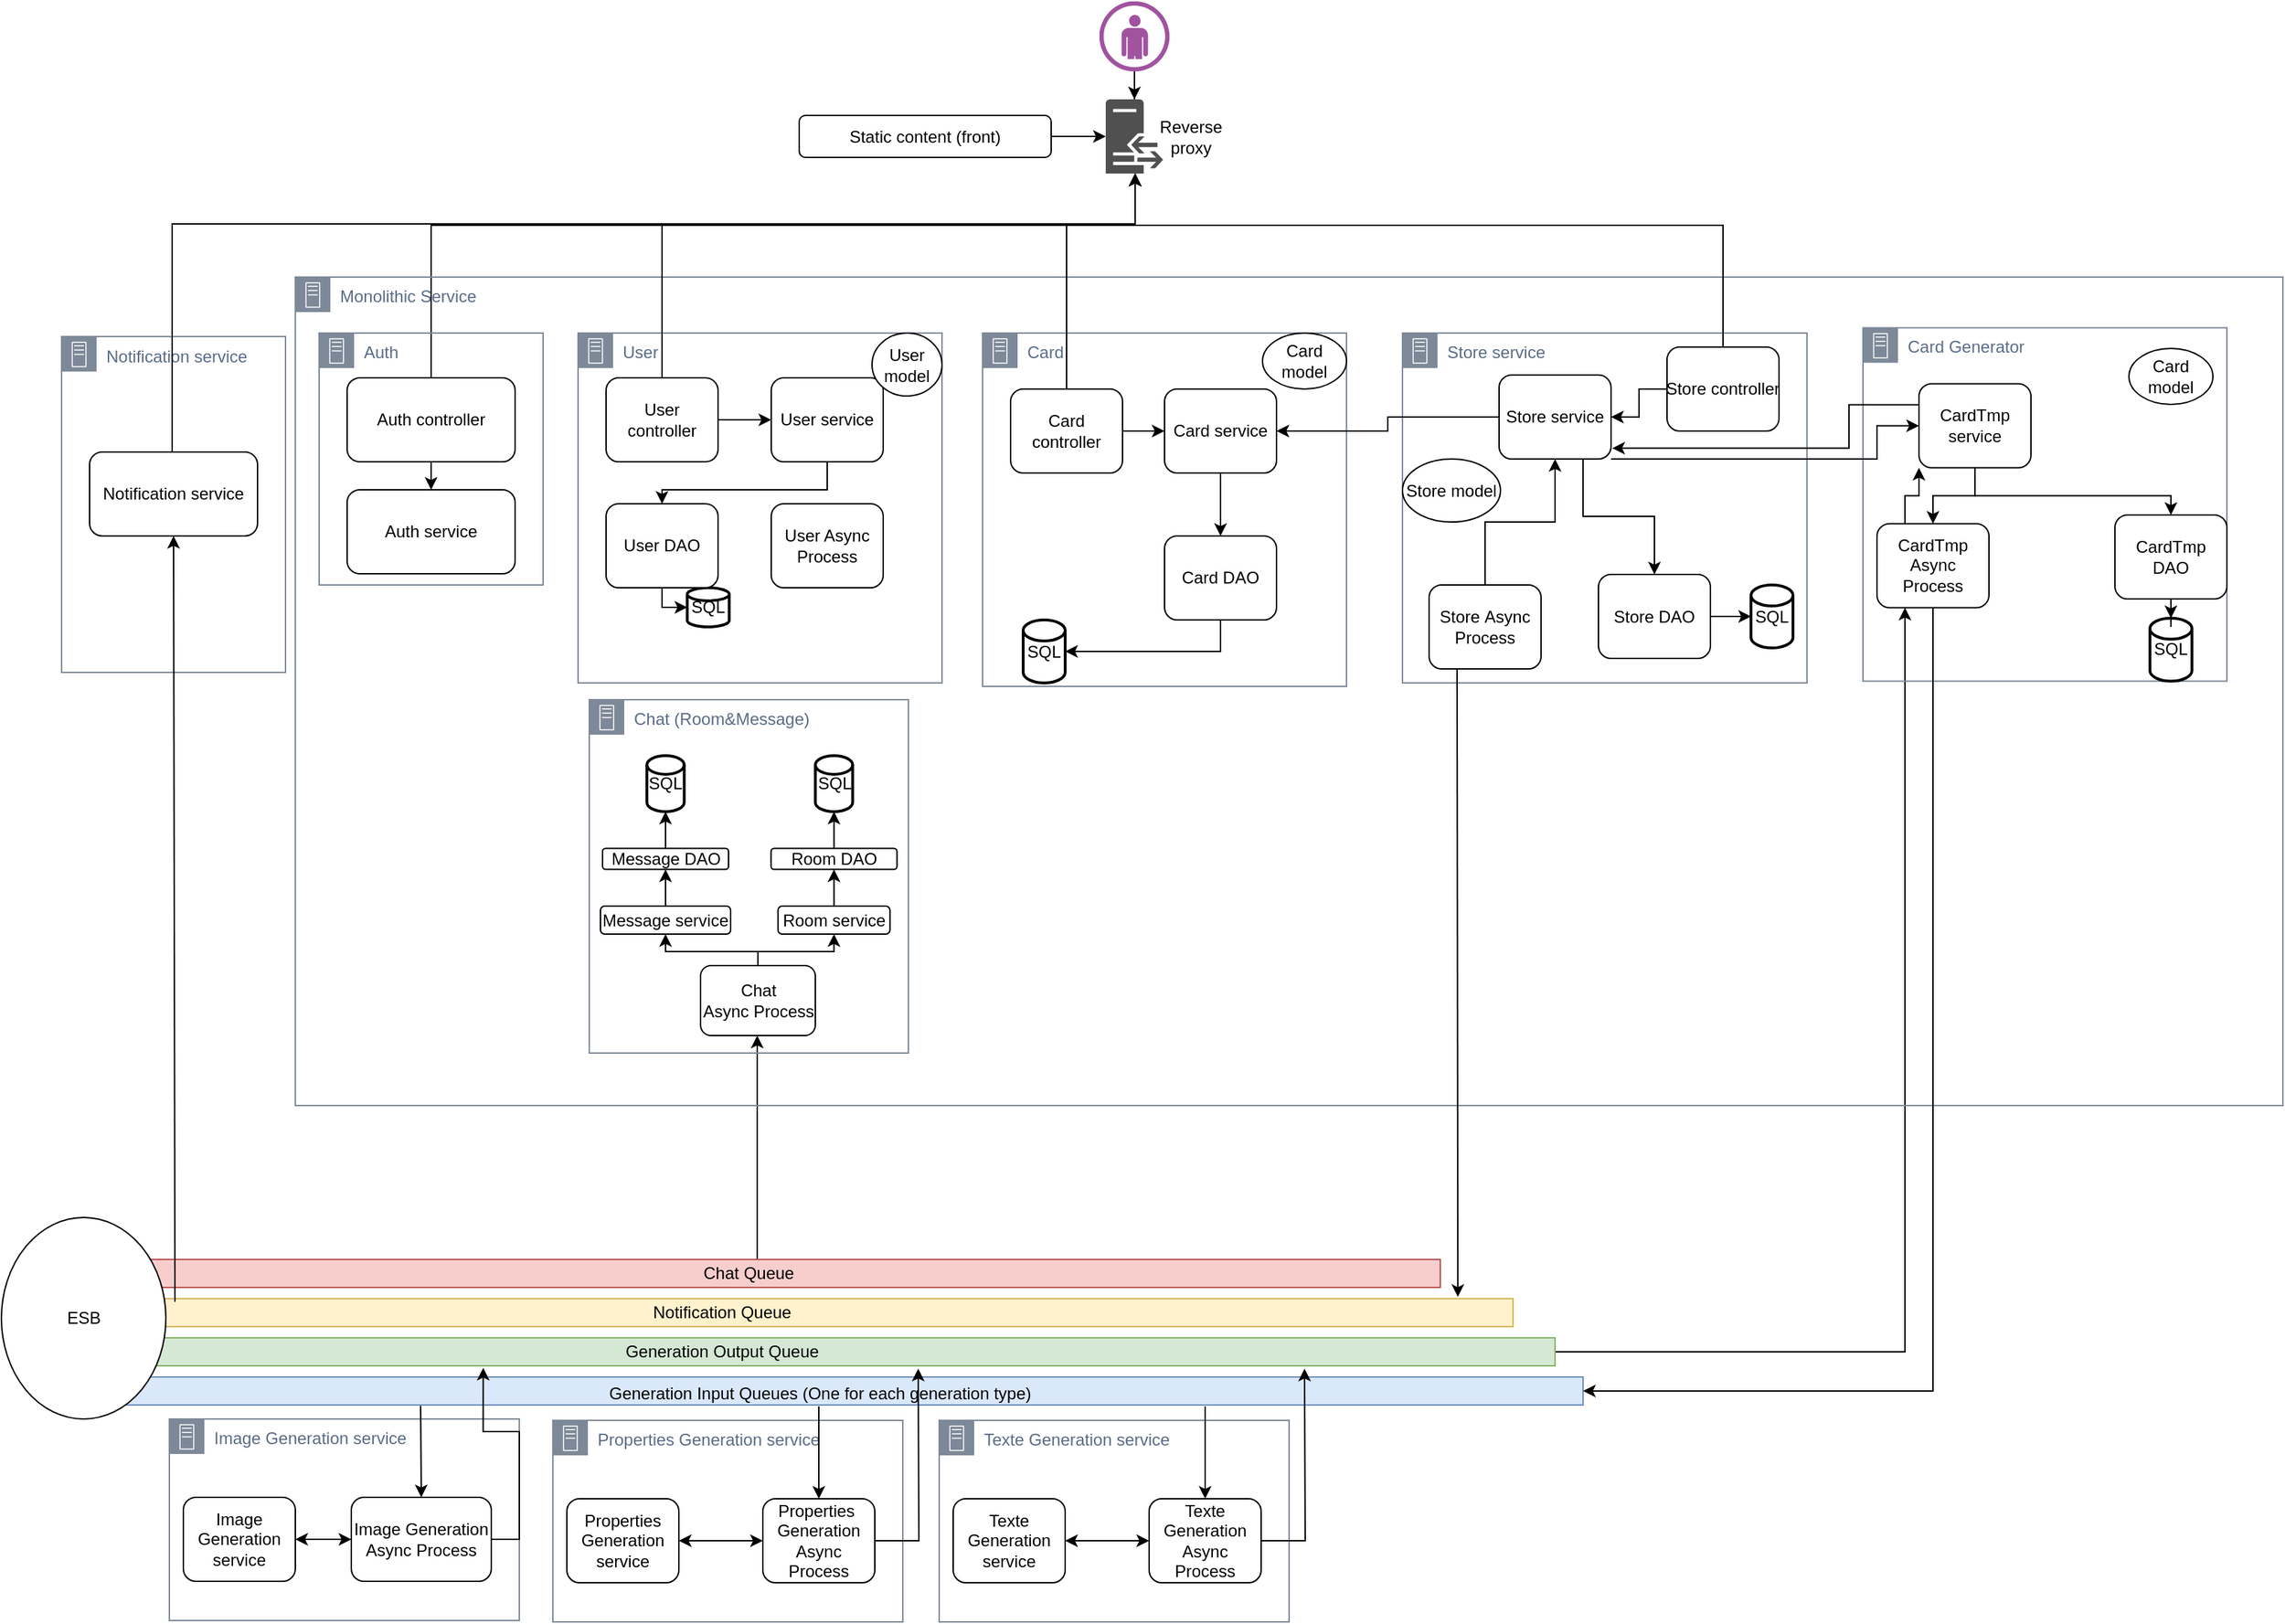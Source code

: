 <mxfile version="22.1.22" type="embed">
  <diagram name="Page-1" id="q6bTNU0Bb0r1d_ds81eu">
    <mxGraphModel dx="474" dy="389" grid="1" gridSize="10" guides="1" tooltips="1" connect="1" arrows="1" fold="1" page="1" pageScale="1" pageWidth="827" pageHeight="1169" math="0" shadow="0">
      <root>
        <mxCell id="0" />
        <mxCell id="1" parent="0" />
        <mxCell id="103" style="edgeStyle=orthogonalEdgeStyle;rounded=0;orthogonalLoop=1;jettySize=auto;html=1;exitX=0.5;exitY=0;exitDx=0;exitDy=0;entryX=0.5;entryY=1;entryDx=0;entryDy=0;" edge="1" parent="1" source="102" target="91">
          <mxGeometry relative="1" as="geometry">
            <Array as="points">
              <mxPoint x="560" y="910" />
              <mxPoint x="560" y="750" />
            </Array>
          </mxGeometry>
        </mxCell>
        <mxCell id="102" value="Chat Queue" style="rounded=0;whiteSpace=wrap;html=1;fillColor=#f8cecc;strokeColor=#b85450;" vertex="1" parent="1">
          <mxGeometry x="60" y="910" width="988" height="20" as="geometry" />
        </mxCell>
        <mxCell id="54" style="edgeStyle=orthogonalEdgeStyle;rounded=0;orthogonalLoop=1;jettySize=auto;html=1;exitX=0.5;exitY=0;exitDx=0;exitDy=0;" parent="1" source="NBiasI5mmAmGq7dsY7FG-7" target="NBiasI5mmAmGq7dsY7FG-2" edge="1">
          <mxGeometry relative="1" as="geometry">
            <Array as="points">
              <mxPoint x="327" y="171" />
              <mxPoint x="830" y="171" />
            </Array>
          </mxGeometry>
        </mxCell>
        <mxCell id="eAkKvwcHHgbk8l9sqlYF-39" value="" style="rounded=0;whiteSpace=wrap;html=1;fillColor=#fff2cc;strokeColor=#d6b656;" parent="1" vertex="1">
          <mxGeometry x="62" y="938" width="1038" height="20" as="geometry" />
        </mxCell>
        <mxCell id="eAkKvwcHHgbk8l9sqlYF-126" style="edgeStyle=orthogonalEdgeStyle;rounded=0;orthogonalLoop=1;jettySize=auto;html=1;entryX=0.25;entryY=1;entryDx=0;entryDy=0;" parent="1" source="eAkKvwcHHgbk8l9sqlYF-40" target="eAkKvwcHHgbk8l9sqlYF-113" edge="1">
          <mxGeometry relative="1" as="geometry" />
        </mxCell>
        <mxCell id="eAkKvwcHHgbk8l9sqlYF-40" value="" style="rounded=0;whiteSpace=wrap;html=1;fillColor=#d5e8d4;strokeColor=#82b366;" parent="1" vertex="1">
          <mxGeometry x="62" y="966" width="1068" height="20" as="geometry" />
        </mxCell>
        <mxCell id="eAkKvwcHHgbk8l9sqlYF-58" value="" style="rounded=0;whiteSpace=wrap;html=1;fillColor=#dae8fc;strokeColor=#6c8ebf;" parent="1" vertex="1">
          <mxGeometry x="63" y="994" width="1087" height="20" as="geometry" />
        </mxCell>
        <mxCell id="eAkKvwcHHgbk8l9sqlYF-3" style="edgeStyle=orthogonalEdgeStyle;rounded=0;orthogonalLoop=1;jettySize=auto;html=1;exitX=0.5;exitY=1;exitDx=0;exitDy=0;exitPerimeter=0;" parent="1" source="NBiasI5mmAmGq7dsY7FG-1" target="NBiasI5mmAmGq7dsY7FG-2" edge="1">
          <mxGeometry relative="1" as="geometry" />
        </mxCell>
        <mxCell id="NBiasI5mmAmGq7dsY7FG-1" value="" style="verticalLabelPosition=bottom;sketch=0;html=1;fillColor=#A153A0;strokeColor=#ffffff;verticalAlign=top;align=center;points=[[0,0.5,0],[0.125,0.25,0],[0.25,0,0],[0.5,0,0],[0.75,0,0],[0.875,0.25,0],[1,0.5,0],[0.875,0.75,0],[0.75,1,0],[0.5,1,0],[0.125,0.75,0]];pointerEvents=1;shape=mxgraph.cisco_safe.compositeIcon;bgIcon=ellipse;resIcon=mxgraph.cisco_safe.design.user;" parent="1" vertex="1">
          <mxGeometry x="804.5" y="11" width="50" height="50" as="geometry" />
        </mxCell>
        <mxCell id="NBiasI5mmAmGq7dsY7FG-2" value="" style="sketch=0;pointerEvents=1;shadow=0;dashed=0;html=1;strokeColor=none;fillColor=#505050;labelPosition=center;verticalLabelPosition=bottom;verticalAlign=top;outlineConnect=0;align=center;shape=mxgraph.office.servers.reverse_proxy;" parent="1" vertex="1">
          <mxGeometry x="809" y="81" width="41" height="53" as="geometry" />
        </mxCell>
        <mxCell id="NBiasI5mmAmGq7dsY7FG-9" value="Notification service" style="points=[[0,0],[0.25,0],[0.5,0],[0.75,0],[1,0],[1,0.25],[1,0.5],[1,0.75],[1,1],[0.75,1],[0.5,1],[0.25,1],[0,1],[0,0.75],[0,0.5],[0,0.25]];outlineConnect=0;gradientColor=none;html=1;whiteSpace=wrap;fontSize=12;fontStyle=0;container=1;pointerEvents=0;collapsible=0;recursiveResize=0;shape=mxgraph.aws4.group;grIcon=mxgraph.aws4.group_on_premise;strokeColor=#7D8998;fillColor=none;verticalAlign=top;align=left;spacingLeft=30;fontColor=#5A6C86;dashed=0;" parent="1" vertex="1">
          <mxGeometry x="63" y="250.5" width="160" height="240" as="geometry" />
        </mxCell>
        <mxCell id="NBiasI5mmAmGq7dsY7FG-11" value="Notification service" style="rounded=1;whiteSpace=wrap;html=1;" parent="NBiasI5mmAmGq7dsY7FG-9" vertex="1">
          <mxGeometry x="20" y="82.5" width="120" height="60" as="geometry" />
        </mxCell>
        <mxCell id="eAkKvwcHHgbk8l9sqlYF-4" style="edgeStyle=orthogonalEdgeStyle;rounded=0;orthogonalLoop=1;jettySize=auto;html=1;exitX=1;exitY=0.5;exitDx=0;exitDy=0;" parent="1" source="NBiasI5mmAmGq7dsY7FG-34" target="NBiasI5mmAmGq7dsY7FG-2" edge="1">
          <mxGeometry relative="1" as="geometry" />
        </mxCell>
        <mxCell id="NBiasI5mmAmGq7dsY7FG-34" value="Static content (front)" style="rounded=1;whiteSpace=wrap;html=1;" parent="1" vertex="1">
          <mxGeometry x="590" y="92.5" width="180" height="30" as="geometry" />
        </mxCell>
        <mxCell id="NBiasI5mmAmGq7dsY7FG-35" value="Image Generation service" style="points=[[0,0],[0.25,0],[0.5,0],[0.75,0],[1,0],[1,0.25],[1,0.5],[1,0.75],[1,1],[0.75,1],[0.5,1],[0.25,1],[0,1],[0,0.75],[0,0.5],[0,0.25]];outlineConnect=0;gradientColor=none;html=1;whiteSpace=wrap;fontSize=12;fontStyle=0;container=1;pointerEvents=0;collapsible=0;recursiveResize=0;shape=mxgraph.aws4.group;grIcon=mxgraph.aws4.group_on_premise;strokeColor=#7D8998;fillColor=none;verticalAlign=top;align=left;spacingLeft=30;fontColor=#5A6C86;dashed=0;" parent="1" vertex="1">
          <mxGeometry x="140" y="1024" width="250" height="144" as="geometry" />
        </mxCell>
        <mxCell id="NBiasI5mmAmGq7dsY7FG-37" value="Image Generation service" style="rounded=1;whiteSpace=wrap;html=1;" parent="NBiasI5mmAmGq7dsY7FG-35" vertex="1">
          <mxGeometry x="10" y="56" width="80" height="60" as="geometry" />
        </mxCell>
        <mxCell id="NBiasI5mmAmGq7dsY7FG-39" value="Image&amp;nbsp;Generation Async Process" style="rounded=1;whiteSpace=wrap;html=1;" parent="NBiasI5mmAmGq7dsY7FG-35" vertex="1">
          <mxGeometry x="130" y="56" width="100" height="60" as="geometry" />
        </mxCell>
        <mxCell id="eAkKvwcHHgbk8l9sqlYF-56" value="" style="endArrow=classic;startArrow=classic;html=1;rounded=0;entryX=0;entryY=0.5;entryDx=0;entryDy=0;exitX=1;exitY=0.5;exitDx=0;exitDy=0;" parent="NBiasI5mmAmGq7dsY7FG-35" source="NBiasI5mmAmGq7dsY7FG-37" target="NBiasI5mmAmGq7dsY7FG-39" edge="1">
          <mxGeometry width="50" height="50" relative="1" as="geometry">
            <mxPoint x="100" y="166" as="sourcePoint" />
            <mxPoint x="150" y="116" as="targetPoint" />
          </mxGeometry>
        </mxCell>
        <mxCell id="eAkKvwcHHgbk8l9sqlYF-42" value="" style="endArrow=classic;html=1;rounded=0;entryX=0.5;entryY=1;entryDx=0;entryDy=0;exitX=0.079;exitY=0.111;exitDx=0;exitDy=0;exitPerimeter=0;" parent="1" source="eAkKvwcHHgbk8l9sqlYF-39" target="NBiasI5mmAmGq7dsY7FG-11" edge="1">
          <mxGeometry width="50" height="50" relative="1" as="geometry">
            <mxPoint x="142" y="488" as="sourcePoint" />
            <mxPoint x="250" y="498" as="targetPoint" />
          </mxGeometry>
        </mxCell>
        <mxCell id="NBiasI5mmAmGq7dsY7FG-45" value="ESB" style="ellipse;whiteSpace=wrap;html=1;fillColor=default;" parent="1" vertex="1">
          <mxGeometry x="20" y="880" width="117.5" height="144" as="geometry" />
        </mxCell>
        <mxCell id="eAkKvwcHHgbk8l9sqlYF-47" value="Monolithic Service" style="points=[[0,0],[0.25,0],[0.5,0],[0.75,0],[1,0],[1,0.25],[1,0.5],[1,0.75],[1,1],[0.75,1],[0.5,1],[0.25,1],[0,1],[0,0.75],[0,0.5],[0,0.25]];outlineConnect=0;gradientColor=none;html=1;whiteSpace=wrap;fontSize=12;fontStyle=0;container=1;pointerEvents=0;collapsible=0;recursiveResize=0;shape=mxgraph.aws4.group;grIcon=mxgraph.aws4.group_on_premise;strokeColor=#7D8998;fillColor=none;verticalAlign=top;align=left;spacingLeft=30;fontColor=#5A6C86;dashed=0;" parent="1" vertex="1">
          <mxGeometry x="230" y="208" width="1420" height="592" as="geometry" />
        </mxCell>
        <mxCell id="NBiasI5mmAmGq7dsY7FG-6" value="Auth" style="points=[[0,0],[0.25,0],[0.5,0],[0.75,0],[1,0],[1,0.25],[1,0.5],[1,0.75],[1,1],[0.75,1],[0.5,1],[0.25,1],[0,1],[0,0.75],[0,0.5],[0,0.25]];outlineConnect=0;gradientColor=none;html=1;whiteSpace=wrap;fontSize=12;fontStyle=0;container=1;pointerEvents=0;collapsible=0;recursiveResize=0;shape=mxgraph.aws4.group;grIcon=mxgraph.aws4.group_on_premise;strokeColor=#7D8998;fillColor=none;verticalAlign=top;align=left;spacingLeft=30;fontColor=#5A6C86;dashed=0;" parent="eAkKvwcHHgbk8l9sqlYF-47" vertex="1">
          <mxGeometry x="17" y="40" width="160" height="180" as="geometry" />
        </mxCell>
        <mxCell id="eAkKvwcHHgbk8l9sqlYF-37" value="" style="edgeStyle=orthogonalEdgeStyle;rounded=0;orthogonalLoop=1;jettySize=auto;html=1;" parent="NBiasI5mmAmGq7dsY7FG-6" source="NBiasI5mmAmGq7dsY7FG-7" target="NBiasI5mmAmGq7dsY7FG-8" edge="1">
          <mxGeometry relative="1" as="geometry" />
        </mxCell>
        <mxCell id="NBiasI5mmAmGq7dsY7FG-7" value="Auth controller" style="rounded=1;whiteSpace=wrap;html=1;" parent="NBiasI5mmAmGq7dsY7FG-6" vertex="1">
          <mxGeometry x="20" y="32" width="120" height="60" as="geometry" />
        </mxCell>
        <mxCell id="NBiasI5mmAmGq7dsY7FG-8" value="Auth service" style="rounded=1;whiteSpace=wrap;html=1;" parent="NBiasI5mmAmGq7dsY7FG-6" vertex="1">
          <mxGeometry x="20" y="112" width="120" height="60" as="geometry" />
        </mxCell>
        <mxCell id="NBiasI5mmAmGq7dsY7FG-12" value="User" style="points=[[0,0],[0.25,0],[0.5,0],[0.75,0],[1,0],[1,0.25],[1,0.5],[1,0.75],[1,1],[0.75,1],[0.5,1],[0.25,1],[0,1],[0,0.75],[0,0.5],[0,0.25]];outlineConnect=0;gradientColor=none;html=1;whiteSpace=wrap;fontSize=12;fontStyle=0;container=1;pointerEvents=0;collapsible=0;recursiveResize=0;shape=mxgraph.aws4.group;grIcon=mxgraph.aws4.group_on_premise;strokeColor=#7D8998;fillColor=none;verticalAlign=top;align=left;spacingLeft=30;fontColor=#5A6C86;dashed=0;" parent="eAkKvwcHHgbk8l9sqlYF-47" vertex="1">
          <mxGeometry x="202" y="40" width="260" height="250" as="geometry" />
        </mxCell>
        <mxCell id="eAkKvwcHHgbk8l9sqlYF-21" value="" style="edgeStyle=orthogonalEdgeStyle;rounded=0;orthogonalLoop=1;jettySize=auto;html=1;" parent="NBiasI5mmAmGq7dsY7FG-12" source="NBiasI5mmAmGq7dsY7FG-13" target="NBiasI5mmAmGq7dsY7FG-14" edge="1">
          <mxGeometry relative="1" as="geometry" />
        </mxCell>
        <mxCell id="NBiasI5mmAmGq7dsY7FG-13" value="User controller" style="rounded=1;whiteSpace=wrap;html=1;" parent="NBiasI5mmAmGq7dsY7FG-12" vertex="1">
          <mxGeometry x="20" y="32" width="80" height="60" as="geometry" />
        </mxCell>
        <mxCell id="64" style="edgeStyle=orthogonalEdgeStyle;rounded=0;orthogonalLoop=1;jettySize=auto;html=1;exitX=0.5;exitY=1;exitDx=0;exitDy=0;entryX=0.5;entryY=0;entryDx=0;entryDy=0;" parent="NBiasI5mmAmGq7dsY7FG-12" source="NBiasI5mmAmGq7dsY7FG-14" target="NBiasI5mmAmGq7dsY7FG-15" edge="1">
          <mxGeometry relative="1" as="geometry">
            <Array as="points">
              <mxPoint x="178" y="112" />
              <mxPoint x="60" y="112" />
            </Array>
          </mxGeometry>
        </mxCell>
        <mxCell id="NBiasI5mmAmGq7dsY7FG-14" value="User service" style="rounded=1;whiteSpace=wrap;html=1;" parent="NBiasI5mmAmGq7dsY7FG-12" vertex="1">
          <mxGeometry x="138" y="32" width="80" height="60" as="geometry" />
        </mxCell>
        <mxCell id="NBiasI5mmAmGq7dsY7FG-17" value="SQL" style="strokeWidth=2;html=1;shape=mxgraph.flowchart.database;whiteSpace=wrap;" parent="NBiasI5mmAmGq7dsY7FG-12" vertex="1">
          <mxGeometry x="78" y="182" width="30" height="28" as="geometry" />
        </mxCell>
        <mxCell id="NBiasI5mmAmGq7dsY7FG-18" value="User Async Process" style="rounded=1;whiteSpace=wrap;html=1;" parent="NBiasI5mmAmGq7dsY7FG-12" vertex="1">
          <mxGeometry x="138" y="122" width="80" height="60" as="geometry" />
        </mxCell>
        <mxCell id="NBiasI5mmAmGq7dsY7FG-25" value="User model" style="ellipse;whiteSpace=wrap;html=1;" parent="NBiasI5mmAmGq7dsY7FG-12" vertex="1">
          <mxGeometry x="210" width="50" height="45" as="geometry" />
        </mxCell>
        <mxCell id="NBiasI5mmAmGq7dsY7FG-15" value="User DAO" style="rounded=1;whiteSpace=wrap;html=1;" parent="NBiasI5mmAmGq7dsY7FG-12" vertex="1">
          <mxGeometry x="20" y="122" width="80" height="60" as="geometry" />
        </mxCell>
        <mxCell id="69" style="edgeStyle=orthogonalEdgeStyle;rounded=0;orthogonalLoop=1;jettySize=auto;html=1;exitX=0.5;exitY=1;exitDx=0;exitDy=0;entryX=0;entryY=0.5;entryDx=0;entryDy=0;entryPerimeter=0;" parent="NBiasI5mmAmGq7dsY7FG-12" source="NBiasI5mmAmGq7dsY7FG-15" target="NBiasI5mmAmGq7dsY7FG-17" edge="1">
          <mxGeometry relative="1" as="geometry">
            <Array as="points">
              <mxPoint x="60" y="196" />
            </Array>
          </mxGeometry>
        </mxCell>
        <mxCell id="NBiasI5mmAmGq7dsY7FG-27" value="Card" style="points=[[0,0],[0.25,0],[0.5,0],[0.75,0],[1,0],[1,0.25],[1,0.5],[1,0.75],[1,1],[0.75,1],[0.5,1],[0.25,1],[0,1],[0,0.75],[0,0.5],[0,0.25]];outlineConnect=0;gradientColor=none;html=1;whiteSpace=wrap;fontSize=12;fontStyle=0;container=1;pointerEvents=0;collapsible=0;recursiveResize=0;shape=mxgraph.aws4.group;grIcon=mxgraph.aws4.group_on_premise;strokeColor=#7D8998;fillColor=none;verticalAlign=top;align=left;spacingLeft=30;fontColor=#5A6C86;dashed=0;" parent="eAkKvwcHHgbk8l9sqlYF-47" vertex="1">
          <mxGeometry x="491" y="40" width="260" height="252.5" as="geometry" />
        </mxCell>
        <mxCell id="eAkKvwcHHgbk8l9sqlYF-14" value="" style="edgeStyle=orthogonalEdgeStyle;rounded=0;orthogonalLoop=1;jettySize=auto;html=1;" parent="NBiasI5mmAmGq7dsY7FG-27" source="NBiasI5mmAmGq7dsY7FG-28" target="NBiasI5mmAmGq7dsY7FG-29" edge="1">
          <mxGeometry relative="1" as="geometry" />
        </mxCell>
        <mxCell id="NBiasI5mmAmGq7dsY7FG-28" value="Card controller" style="rounded=1;whiteSpace=wrap;html=1;" parent="NBiasI5mmAmGq7dsY7FG-27" vertex="1">
          <mxGeometry x="20" y="40" width="80" height="60" as="geometry" />
        </mxCell>
        <mxCell id="eAkKvwcHHgbk8l9sqlYF-119" value="" style="edgeStyle=orthogonalEdgeStyle;rounded=0;orthogonalLoop=1;jettySize=auto;html=1;" parent="NBiasI5mmAmGq7dsY7FG-27" source="NBiasI5mmAmGq7dsY7FG-29" target="NBiasI5mmAmGq7dsY7FG-33" edge="1">
          <mxGeometry relative="1" as="geometry" />
        </mxCell>
        <mxCell id="NBiasI5mmAmGq7dsY7FG-29" value="Card service" style="rounded=1;whiteSpace=wrap;html=1;" parent="NBiasI5mmAmGq7dsY7FG-27" vertex="1">
          <mxGeometry x="130" y="40" width="80" height="60" as="geometry" />
        </mxCell>
        <mxCell id="NBiasI5mmAmGq7dsY7FG-30" value="SQL" style="strokeWidth=2;html=1;shape=mxgraph.flowchart.database;whiteSpace=wrap;" parent="NBiasI5mmAmGq7dsY7FG-27" vertex="1">
          <mxGeometry x="29" y="205" width="30" height="45" as="geometry" />
        </mxCell>
        <mxCell id="NBiasI5mmAmGq7dsY7FG-32" value="Card model" style="ellipse;whiteSpace=wrap;html=1;" parent="NBiasI5mmAmGq7dsY7FG-27" vertex="1">
          <mxGeometry x="200" width="60" height="40" as="geometry" />
        </mxCell>
        <mxCell id="NBiasI5mmAmGq7dsY7FG-33" value="Card DAO" style="rounded=1;whiteSpace=wrap;html=1;" parent="NBiasI5mmAmGq7dsY7FG-27" vertex="1">
          <mxGeometry x="130" y="145" width="80" height="60" as="geometry" />
        </mxCell>
        <mxCell id="eAkKvwcHHgbk8l9sqlYF-121" style="edgeStyle=orthogonalEdgeStyle;rounded=0;orthogonalLoop=1;jettySize=auto;html=1;exitX=0.5;exitY=1;exitDx=0;exitDy=0;entryX=1;entryY=0.5;entryDx=0;entryDy=0;entryPerimeter=0;" parent="NBiasI5mmAmGq7dsY7FG-27" source="NBiasI5mmAmGq7dsY7FG-33" target="NBiasI5mmAmGq7dsY7FG-30" edge="1">
          <mxGeometry relative="1" as="geometry" />
        </mxCell>
        <mxCell id="eAkKvwcHHgbk8l9sqlYF-48" value="Store service" style="points=[[0,0],[0.25,0],[0.5,0],[0.75,0],[1,0],[1,0.25],[1,0.5],[1,0.75],[1,1],[0.75,1],[0.5,1],[0.25,1],[0,1],[0,0.75],[0,0.5],[0,0.25]];outlineConnect=0;gradientColor=none;html=1;whiteSpace=wrap;fontSize=12;fontStyle=0;container=1;pointerEvents=0;collapsible=0;recursiveResize=0;shape=mxgraph.aws4.group;grIcon=mxgraph.aws4.group_on_premise;strokeColor=#7D8998;fillColor=none;verticalAlign=top;align=left;spacingLeft=30;fontColor=#5A6C86;dashed=0;" parent="eAkKvwcHHgbk8l9sqlYF-47" vertex="1">
          <mxGeometry x="791" y="40" width="289" height="250" as="geometry" />
        </mxCell>
        <mxCell id="eAkKvwcHHgbk8l9sqlYF-49" value="" style="edgeStyle=orthogonalEdgeStyle;rounded=0;orthogonalLoop=1;jettySize=auto;html=1;" parent="eAkKvwcHHgbk8l9sqlYF-48" source="eAkKvwcHHgbk8l9sqlYF-50" target="eAkKvwcHHgbk8l9sqlYF-51" edge="1">
          <mxGeometry relative="1" as="geometry" />
        </mxCell>
        <mxCell id="eAkKvwcHHgbk8l9sqlYF-50" value="Store&amp;nbsp;controller" style="rounded=1;whiteSpace=wrap;html=1;" parent="eAkKvwcHHgbk8l9sqlYF-48" vertex="1">
          <mxGeometry x="189" y="10" width="80" height="60" as="geometry" />
        </mxCell>
        <mxCell id="eAkKvwcHHgbk8l9sqlYF-72" style="edgeStyle=orthogonalEdgeStyle;rounded=0;orthogonalLoop=1;jettySize=auto;html=1;exitX=0.5;exitY=1;exitDx=0;exitDy=0;entryX=0.5;entryY=0;entryDx=0;entryDy=0;" parent="eAkKvwcHHgbk8l9sqlYF-48" source="eAkKvwcHHgbk8l9sqlYF-51" target="eAkKvwcHHgbk8l9sqlYF-68" edge="1">
          <mxGeometry relative="1" as="geometry">
            <Array as="points">
              <mxPoint x="129" y="90" />
              <mxPoint x="129" y="131" />
              <mxPoint x="180" y="131" />
            </Array>
          </mxGeometry>
        </mxCell>
        <mxCell id="eAkKvwcHHgbk8l9sqlYF-51" value="Store&amp;nbsp;service" style="rounded=1;whiteSpace=wrap;html=1;" parent="eAkKvwcHHgbk8l9sqlYF-48" vertex="1">
          <mxGeometry x="69" y="30" width="80" height="60" as="geometry" />
        </mxCell>
        <mxCell id="eAkKvwcHHgbk8l9sqlYF-74" style="edgeStyle=orthogonalEdgeStyle;rounded=0;orthogonalLoop=1;jettySize=auto;html=1;entryX=0.5;entryY=1;entryDx=0;entryDy=0;" parent="eAkKvwcHHgbk8l9sqlYF-48" source="eAkKvwcHHgbk8l9sqlYF-52" target="eAkKvwcHHgbk8l9sqlYF-51" edge="1">
          <mxGeometry relative="1" as="geometry" />
        </mxCell>
        <mxCell id="eAkKvwcHHgbk8l9sqlYF-52" value="Store&amp;nbsp;Async Process" style="rounded=1;whiteSpace=wrap;html=1;" parent="eAkKvwcHHgbk8l9sqlYF-48" vertex="1">
          <mxGeometry x="19" y="180" width="80" height="60" as="geometry" />
        </mxCell>
        <mxCell id="eAkKvwcHHgbk8l9sqlYF-67" value="SQL" style="strokeWidth=2;html=1;shape=mxgraph.flowchart.database;whiteSpace=wrap;" parent="eAkKvwcHHgbk8l9sqlYF-48" vertex="1">
          <mxGeometry x="249" y="180" width="30" height="45" as="geometry" />
        </mxCell>
        <mxCell id="eAkKvwcHHgbk8l9sqlYF-68" value="Store&amp;nbsp;DAO" style="rounded=1;whiteSpace=wrap;html=1;" parent="eAkKvwcHHgbk8l9sqlYF-48" vertex="1">
          <mxGeometry x="140" y="172.5" width="80" height="60" as="geometry" />
        </mxCell>
        <mxCell id="eAkKvwcHHgbk8l9sqlYF-69" style="edgeStyle=orthogonalEdgeStyle;rounded=0;orthogonalLoop=1;jettySize=auto;html=1;entryX=0;entryY=0.5;entryDx=0;entryDy=0;entryPerimeter=0;" parent="eAkKvwcHHgbk8l9sqlYF-48" source="eAkKvwcHHgbk8l9sqlYF-68" target="eAkKvwcHHgbk8l9sqlYF-67" edge="1">
          <mxGeometry relative="1" as="geometry" />
        </mxCell>
        <mxCell id="eAkKvwcHHgbk8l9sqlYF-71" value="&lt;div&gt;Store&amp;nbsp;model&lt;/div&gt;" style="ellipse;whiteSpace=wrap;html=1;" parent="eAkKvwcHHgbk8l9sqlYF-48" vertex="1">
          <mxGeometry y="90" width="70" height="45" as="geometry" />
        </mxCell>
        <mxCell id="eAkKvwcHHgbk8l9sqlYF-75" style="edgeStyle=orthogonalEdgeStyle;rounded=0;orthogonalLoop=1;jettySize=auto;html=1;entryX=1;entryY=0.5;entryDx=0;entryDy=0;" parent="eAkKvwcHHgbk8l9sqlYF-47" source="eAkKvwcHHgbk8l9sqlYF-51" target="NBiasI5mmAmGq7dsY7FG-29" edge="1">
          <mxGeometry relative="1" as="geometry" />
        </mxCell>
        <mxCell id="eAkKvwcHHgbk8l9sqlYF-106" value="Card Generator" style="points=[[0,0],[0.25,0],[0.5,0],[0.75,0],[1,0],[1,0.25],[1,0.5],[1,0.75],[1,1],[0.75,1],[0.5,1],[0.25,1],[0,1],[0,0.75],[0,0.5],[0,0.25]];outlineConnect=0;gradientColor=none;html=1;whiteSpace=wrap;fontSize=12;fontStyle=0;container=1;pointerEvents=0;collapsible=0;recursiveResize=0;shape=mxgraph.aws4.group;grIcon=mxgraph.aws4.group_on_premise;strokeColor=#7D8998;fillColor=none;verticalAlign=top;align=left;spacingLeft=30;fontColor=#5A6C86;dashed=0;" parent="eAkKvwcHHgbk8l9sqlYF-47" vertex="1">
          <mxGeometry x="1120" y="36.25" width="260" height="252.5" as="geometry" />
        </mxCell>
        <mxCell id="eAkKvwcHHgbk8l9sqlYF-109" style="edgeStyle=orthogonalEdgeStyle;rounded=0;orthogonalLoop=1;jettySize=auto;html=1;entryX=0.5;entryY=0;entryDx=0;entryDy=0;" parent="eAkKvwcHHgbk8l9sqlYF-106" source="eAkKvwcHHgbk8l9sqlYF-111" target="eAkKvwcHHgbk8l9sqlYF-115" edge="1">
          <mxGeometry relative="1" as="geometry">
            <Array as="points">
              <mxPoint x="170" y="120" />
              <mxPoint x="60" y="120" />
            </Array>
          </mxGeometry>
        </mxCell>
        <mxCell id="eAkKvwcHHgbk8l9sqlYF-110" value="" style="edgeStyle=orthogonalEdgeStyle;rounded=0;orthogonalLoop=1;jettySize=auto;html=1;" parent="eAkKvwcHHgbk8l9sqlYF-106" source="eAkKvwcHHgbk8l9sqlYF-111" target="eAkKvwcHHgbk8l9sqlYF-113" edge="1">
          <mxGeometry relative="1" as="geometry" />
        </mxCell>
        <mxCell id="eAkKvwcHHgbk8l9sqlYF-111" value="CardTmp&lt;div&gt;service&lt;/div&gt;" style="rounded=1;whiteSpace=wrap;html=1;" parent="eAkKvwcHHgbk8l9sqlYF-106" vertex="1">
          <mxGeometry x="40" y="40" width="80" height="60" as="geometry" />
        </mxCell>
        <mxCell id="eAkKvwcHHgbk8l9sqlYF-112" value="SQL" style="strokeWidth=2;html=1;shape=mxgraph.flowchart.database;whiteSpace=wrap;" parent="eAkKvwcHHgbk8l9sqlYF-106" vertex="1">
          <mxGeometry x="205" y="207.5" width="30" height="45" as="geometry" />
        </mxCell>
        <mxCell id="eAkKvwcHHgbk8l9sqlYF-129" style="edgeStyle=orthogonalEdgeStyle;rounded=0;orthogonalLoop=1;jettySize=auto;html=1;exitX=0.25;exitY=0;exitDx=0;exitDy=0;entryX=0;entryY=1;entryDx=0;entryDy=0;" parent="eAkKvwcHHgbk8l9sqlYF-106" source="eAkKvwcHHgbk8l9sqlYF-113" target="eAkKvwcHHgbk8l9sqlYF-111" edge="1">
          <mxGeometry relative="1" as="geometry" />
        </mxCell>
        <mxCell id="eAkKvwcHHgbk8l9sqlYF-113" value="CardTmp Async Process" style="rounded=1;whiteSpace=wrap;html=1;" parent="eAkKvwcHHgbk8l9sqlYF-106" vertex="1">
          <mxGeometry x="10" y="140" width="80" height="60" as="geometry" />
        </mxCell>
        <mxCell id="eAkKvwcHHgbk8l9sqlYF-114" value="Card model" style="ellipse;whiteSpace=wrap;html=1;" parent="eAkKvwcHHgbk8l9sqlYF-106" vertex="1">
          <mxGeometry x="190" y="14.75" width="60" height="40" as="geometry" />
        </mxCell>
        <mxCell id="eAkKvwcHHgbk8l9sqlYF-127" value="" style="edgeStyle=orthogonalEdgeStyle;rounded=0;orthogonalLoop=1;jettySize=auto;html=1;" parent="eAkKvwcHHgbk8l9sqlYF-106" source="eAkKvwcHHgbk8l9sqlYF-115" target="eAkKvwcHHgbk8l9sqlYF-112" edge="1">
          <mxGeometry relative="1" as="geometry" />
        </mxCell>
        <mxCell id="eAkKvwcHHgbk8l9sqlYF-115" value="CardTmp DAO" style="rounded=1;whiteSpace=wrap;html=1;" parent="eAkKvwcHHgbk8l9sqlYF-106" vertex="1">
          <mxGeometry x="180" y="133.75" width="80" height="60" as="geometry" />
        </mxCell>
        <mxCell id="eAkKvwcHHgbk8l9sqlYF-123" style="edgeStyle=orthogonalEdgeStyle;rounded=0;orthogonalLoop=1;jettySize=auto;html=1;exitX=1;exitY=1;exitDx=0;exitDy=0;entryX=0;entryY=0.5;entryDx=0;entryDy=0;" parent="eAkKvwcHHgbk8l9sqlYF-47" source="eAkKvwcHHgbk8l9sqlYF-51" target="eAkKvwcHHgbk8l9sqlYF-111" edge="1">
          <mxGeometry relative="1" as="geometry">
            <Array as="points">
              <mxPoint x="1130" y="130" />
              <mxPoint x="1130" y="106" />
            </Array>
          </mxGeometry>
        </mxCell>
        <mxCell id="eAkKvwcHHgbk8l9sqlYF-130" style="edgeStyle=orthogonalEdgeStyle;rounded=0;orthogonalLoop=1;jettySize=auto;html=1;exitX=0;exitY=0.25;exitDx=0;exitDy=0;entryX=1.011;entryY=0.871;entryDx=0;entryDy=0;entryPerimeter=0;" parent="eAkKvwcHHgbk8l9sqlYF-47" source="eAkKvwcHHgbk8l9sqlYF-111" target="eAkKvwcHHgbk8l9sqlYF-51" edge="1">
          <mxGeometry relative="1" as="geometry">
            <Array as="points">
              <mxPoint x="1110" y="91" />
              <mxPoint x="1110" y="122" />
            </Array>
          </mxGeometry>
        </mxCell>
        <mxCell id="80" value="Chat (Room&amp;amp;Message)" style="points=[[0,0],[0.25,0],[0.5,0],[0.75,0],[1,0],[1,0.25],[1,0.5],[1,0.75],[1,1],[0.75,1],[0.5,1],[0.25,1],[0,1],[0,0.75],[0,0.5],[0,0.25]];outlineConnect=0;gradientColor=none;html=1;whiteSpace=wrap;fontSize=12;fontStyle=0;container=1;pointerEvents=0;collapsible=0;recursiveResize=0;shape=mxgraph.aws4.group;grIcon=mxgraph.aws4.group_on_premise;strokeColor=#7D8998;fillColor=none;verticalAlign=top;align=left;spacingLeft=30;fontColor=#5A6C86;dashed=0;" parent="eAkKvwcHHgbk8l9sqlYF-47" vertex="1">
          <mxGeometry x="210" y="302" width="228" height="252.5" as="geometry" />
        </mxCell>
        <mxCell id="98" style="edgeStyle=orthogonalEdgeStyle;rounded=0;orthogonalLoop=1;jettySize=auto;html=1;exitX=0.5;exitY=0;exitDx=0;exitDy=0;entryX=0.5;entryY=1;entryDx=0;entryDy=0;" edge="1" parent="80" source="84" target="90">
          <mxGeometry relative="1" as="geometry" />
        </mxCell>
        <mxCell id="84" value="Room service" style="rounded=1;whiteSpace=wrap;html=1;" parent="80" vertex="1">
          <mxGeometry x="134.84" y="147.5" width="80" height="20" as="geometry" />
        </mxCell>
        <mxCell id="85" value="SQL" style="strokeWidth=2;html=1;shape=mxgraph.flowchart.database;whiteSpace=wrap;" parent="80" vertex="1">
          <mxGeometry x="41.16" y="40" width="26.67" height="40" as="geometry" />
        </mxCell>
        <mxCell id="87" value="Message DAO" style="rounded=1;whiteSpace=wrap;html=1;" parent="80" vertex="1">
          <mxGeometry x="9.5" y="106.25" width="90" height="15" as="geometry" />
        </mxCell>
        <mxCell id="90" value="Room DAO" style="rounded=1;whiteSpace=wrap;html=1;" parent="80" vertex="1">
          <mxGeometry x="129.85" y="106.25" width="90" height="15" as="geometry" />
        </mxCell>
        <mxCell id="100" style="edgeStyle=orthogonalEdgeStyle;rounded=0;orthogonalLoop=1;jettySize=auto;html=1;entryX=0.5;entryY=1;entryDx=0;entryDy=0;" edge="1" parent="80" source="91" target="92">
          <mxGeometry relative="1" as="geometry">
            <Array as="points">
              <mxPoint x="120.84" y="180" />
              <mxPoint x="54.84" y="180" />
            </Array>
          </mxGeometry>
        </mxCell>
        <mxCell id="101" style="edgeStyle=orthogonalEdgeStyle;rounded=0;orthogonalLoop=1;jettySize=auto;html=1;exitX=0.5;exitY=0;exitDx=0;exitDy=0;entryX=0.5;entryY=1;entryDx=0;entryDy=0;" edge="1" parent="80" source="91" target="84">
          <mxGeometry relative="1" as="geometry">
            <Array as="points">
              <mxPoint x="120.84" y="180" />
              <mxPoint x="174.84" y="180" />
            </Array>
          </mxGeometry>
        </mxCell>
        <mxCell id="91" value="Chat &lt;br&gt;Async Process" style="rounded=1;whiteSpace=wrap;html=1;" parent="80" vertex="1">
          <mxGeometry x="79.51" y="190" width="82" height="50" as="geometry" />
        </mxCell>
        <mxCell id="99" style="edgeStyle=orthogonalEdgeStyle;rounded=0;orthogonalLoop=1;jettySize=auto;html=1;exitX=0.5;exitY=0;exitDx=0;exitDy=0;entryX=0.5;entryY=1;entryDx=0;entryDy=0;" edge="1" parent="80" source="92" target="87">
          <mxGeometry relative="1" as="geometry" />
        </mxCell>
        <mxCell id="92" value="Message service" style="rounded=1;whiteSpace=wrap;html=1;" parent="80" vertex="1">
          <mxGeometry x="8" y="147.5" width="93" height="20" as="geometry" />
        </mxCell>
        <mxCell id="93" style="edgeStyle=orthogonalEdgeStyle;rounded=0;orthogonalLoop=1;jettySize=auto;html=1;exitX=0.5;exitY=1;exitDx=0;exitDy=0;" parent="80" source="84" target="84" edge="1">
          <mxGeometry relative="1" as="geometry" />
        </mxCell>
        <mxCell id="94" value="SQL" style="strokeWidth=2;html=1;shape=mxgraph.flowchart.database;whiteSpace=wrap;" vertex="1" parent="80">
          <mxGeometry x="161.51" y="40" width="26.67" height="40" as="geometry" />
        </mxCell>
        <mxCell id="95" style="edgeStyle=orthogonalEdgeStyle;rounded=0;orthogonalLoop=1;jettySize=auto;html=1;exitX=0.5;exitY=0;exitDx=0;exitDy=0;entryX=0.5;entryY=1;entryDx=0;entryDy=0;entryPerimeter=0;" edge="1" parent="80" source="87" target="85">
          <mxGeometry relative="1" as="geometry" />
        </mxCell>
        <mxCell id="96" style="edgeStyle=orthogonalEdgeStyle;rounded=0;orthogonalLoop=1;jettySize=auto;html=1;exitX=0.5;exitY=0;exitDx=0;exitDy=0;entryX=0.5;entryY=1;entryDx=0;entryDy=0;entryPerimeter=0;" edge="1" parent="80" source="90" target="94">
          <mxGeometry relative="1" as="geometry" />
        </mxCell>
        <mxCell id="eAkKvwcHHgbk8l9sqlYF-62" value="" style="endArrow=classic;html=1;rounded=0;exitX=0.25;exitY=1;exitDx=0;exitDy=0;entryX=0.962;entryY=-0.061;entryDx=0;entryDy=0;entryPerimeter=0;" parent="1" source="eAkKvwcHHgbk8l9sqlYF-52" target="eAkKvwcHHgbk8l9sqlYF-39" edge="1">
          <mxGeometry width="50" height="50" relative="1" as="geometry">
            <mxPoint x="960" y="558" as="sourcePoint" />
            <mxPoint x="1060" y="568" as="targetPoint" />
          </mxGeometry>
        </mxCell>
        <mxCell id="eAkKvwcHHgbk8l9sqlYF-124" style="edgeStyle=orthogonalEdgeStyle;rounded=0;orthogonalLoop=1;jettySize=auto;html=1;entryX=1;entryY=0.5;entryDx=0;entryDy=0;" parent="1" source="eAkKvwcHHgbk8l9sqlYF-113" target="eAkKvwcHHgbk8l9sqlYF-58" edge="1">
          <mxGeometry relative="1" as="geometry">
            <Array as="points">
              <mxPoint x="1400" y="1004" />
            </Array>
          </mxGeometry>
        </mxCell>
        <mxCell id="2" value="" style="endArrow=classic;html=1;rounded=0;entryX=0.5;entryY=0;entryDx=0;entryDy=0;exitX=0.236;exitY=1.029;exitDx=0;exitDy=0;exitPerimeter=0;" parent="1" source="eAkKvwcHHgbk8l9sqlYF-58" target="NBiasI5mmAmGq7dsY7FG-39" edge="1">
          <mxGeometry width="50" height="50" relative="1" as="geometry">
            <mxPoint x="320" y="1019" as="sourcePoint" />
            <mxPoint x="710" y="939" as="targetPoint" />
          </mxGeometry>
        </mxCell>
        <mxCell id="3" style="edgeStyle=orthogonalEdgeStyle;rounded=0;orthogonalLoop=1;jettySize=auto;html=1;exitX=1;exitY=0.5;exitDx=0;exitDy=0;entryX=0.283;entryY=1.072;entryDx=0;entryDy=0;entryPerimeter=0;" parent="1" source="NBiasI5mmAmGq7dsY7FG-39" target="eAkKvwcHHgbk8l9sqlYF-40" edge="1">
          <mxGeometry relative="1" as="geometry">
            <mxPoint x="380" y="1110.44" as="sourcePoint" />
            <mxPoint x="421.816" y="989" as="targetPoint" />
          </mxGeometry>
        </mxCell>
        <mxCell id="40" value="Properties Generation service" style="points=[[0,0],[0.25,0],[0.5,0],[0.75,0],[1,0],[1,0.25],[1,0.5],[1,0.75],[1,1],[0.75,1],[0.5,1],[0.25,1],[0,1],[0,0.75],[0,0.5],[0,0.25]];outlineConnect=0;gradientColor=none;html=1;whiteSpace=wrap;fontSize=12;fontStyle=0;container=1;pointerEvents=0;collapsible=0;recursiveResize=0;shape=mxgraph.aws4.group;grIcon=mxgraph.aws4.group_on_premise;strokeColor=#7D8998;fillColor=none;verticalAlign=top;align=left;spacingLeft=30;fontColor=#5A6C86;dashed=0;" parent="1" vertex="1">
          <mxGeometry x="414" y="1025" width="250" height="144" as="geometry" />
        </mxCell>
        <mxCell id="41" value="Properties&lt;br&gt;Generation service" style="rounded=1;whiteSpace=wrap;html=1;" parent="40" vertex="1">
          <mxGeometry x="10" y="56" width="80" height="60" as="geometry" />
        </mxCell>
        <mxCell id="42" value="Properties&amp;nbsp;&lt;br&gt;Generation Async Process" style="rounded=1;whiteSpace=wrap;html=1;" parent="40" vertex="1">
          <mxGeometry x="150" y="56" width="80" height="60" as="geometry" />
        </mxCell>
        <mxCell id="43" value="" style="endArrow=classic;startArrow=classic;html=1;rounded=0;entryX=0;entryY=0.5;entryDx=0;entryDy=0;exitX=1;exitY=0.5;exitDx=0;exitDy=0;" parent="40" source="41" target="42" edge="1">
          <mxGeometry width="50" height="50" relative="1" as="geometry">
            <mxPoint x="100" y="166" as="sourcePoint" />
            <mxPoint x="150" y="116" as="targetPoint" />
          </mxGeometry>
        </mxCell>
        <mxCell id="44" value="" style="endArrow=classic;html=1;rounded=0;entryX=0.5;entryY=0;entryDx=0;entryDy=0;exitX=0.223;exitY=1.016;exitDx=0;exitDy=0;exitPerimeter=0;" parent="1" target="42" edge="1">
          <mxGeometry width="50" height="50" relative="1" as="geometry">
            <mxPoint x="604" y="1015" as="sourcePoint" />
            <mxPoint x="984" y="940" as="targetPoint" />
          </mxGeometry>
        </mxCell>
        <mxCell id="45" style="edgeStyle=orthogonalEdgeStyle;rounded=0;orthogonalLoop=1;jettySize=auto;html=1;exitX=1;exitY=0.5;exitDx=0;exitDy=0;entryX=0.283;entryY=1.072;entryDx=0;entryDy=0;entryPerimeter=0;" parent="1" source="42" edge="1">
          <mxGeometry relative="1" as="geometry">
            <mxPoint x="654" y="1111.44" as="sourcePoint" />
            <mxPoint x="675" y="988" as="targetPoint" />
          </mxGeometry>
        </mxCell>
        <mxCell id="46" value="Texte Generation service" style="points=[[0,0],[0.25,0],[0.5,0],[0.75,0],[1,0],[1,0.25],[1,0.5],[1,0.75],[1,1],[0.75,1],[0.5,1],[0.25,1],[0,1],[0,0.75],[0,0.5],[0,0.25]];outlineConnect=0;gradientColor=none;html=1;whiteSpace=wrap;fontSize=12;fontStyle=0;container=1;pointerEvents=0;collapsible=0;recursiveResize=0;shape=mxgraph.aws4.group;grIcon=mxgraph.aws4.group_on_premise;strokeColor=#7D8998;fillColor=none;verticalAlign=top;align=left;spacingLeft=30;fontColor=#5A6C86;dashed=0;" parent="1" vertex="1">
          <mxGeometry x="690" y="1025" width="250" height="144" as="geometry" />
        </mxCell>
        <mxCell id="47" value="Texte&lt;br&gt;Generation service" style="rounded=1;whiteSpace=wrap;html=1;" parent="46" vertex="1">
          <mxGeometry x="10" y="56" width="80" height="60" as="geometry" />
        </mxCell>
        <mxCell id="48" value="Texte&lt;br&gt;Generation Async Process" style="rounded=1;whiteSpace=wrap;html=1;" parent="46" vertex="1">
          <mxGeometry x="150" y="56" width="80" height="60" as="geometry" />
        </mxCell>
        <mxCell id="49" value="" style="endArrow=classic;startArrow=classic;html=1;rounded=0;entryX=0;entryY=0.5;entryDx=0;entryDy=0;exitX=1;exitY=0.5;exitDx=0;exitDy=0;" parent="46" source="47" target="48" edge="1">
          <mxGeometry width="50" height="50" relative="1" as="geometry">
            <mxPoint x="100" y="166" as="sourcePoint" />
            <mxPoint x="150" y="116" as="targetPoint" />
          </mxGeometry>
        </mxCell>
        <mxCell id="50" value="" style="endArrow=classic;html=1;rounded=0;entryX=0.5;entryY=0;entryDx=0;entryDy=0;exitX=0.223;exitY=1.016;exitDx=0;exitDy=0;exitPerimeter=0;" parent="1" target="48" edge="1">
          <mxGeometry width="50" height="50" relative="1" as="geometry">
            <mxPoint x="880" y="1015" as="sourcePoint" />
            <mxPoint x="1260" y="940" as="targetPoint" />
          </mxGeometry>
        </mxCell>
        <mxCell id="51" style="edgeStyle=orthogonalEdgeStyle;rounded=0;orthogonalLoop=1;jettySize=auto;html=1;exitX=1;exitY=0.5;exitDx=0;exitDy=0;entryX=0.283;entryY=1.072;entryDx=0;entryDy=0;entryPerimeter=0;" parent="1" source="48" edge="1">
          <mxGeometry relative="1" as="geometry">
            <mxPoint x="930" y="1111.44" as="sourcePoint" />
            <mxPoint x="951" y="988" as="targetPoint" />
          </mxGeometry>
        </mxCell>
        <mxCell id="52" style="edgeStyle=orthogonalEdgeStyle;rounded=0;orthogonalLoop=1;jettySize=auto;html=1;exitX=0.5;exitY=0;exitDx=0;exitDy=0;" parent="1" source="NBiasI5mmAmGq7dsY7FG-28" target="NBiasI5mmAmGq7dsY7FG-2" edge="1">
          <mxGeometry relative="1" as="geometry">
            <Array as="points">
              <mxPoint x="781" y="171" />
              <mxPoint x="830" y="171" />
            </Array>
          </mxGeometry>
        </mxCell>
        <mxCell id="53" style="edgeStyle=orthogonalEdgeStyle;rounded=0;orthogonalLoop=1;jettySize=auto;html=1;exitX=0.5;exitY=0;exitDx=0;exitDy=0;" parent="1" source="NBiasI5mmAmGq7dsY7FG-13" target="NBiasI5mmAmGq7dsY7FG-2" edge="1">
          <mxGeometry relative="1" as="geometry">
            <Array as="points">
              <mxPoint x="492" y="171" />
              <mxPoint x="830" y="171" />
            </Array>
          </mxGeometry>
        </mxCell>
        <mxCell id="56" style="edgeStyle=orthogonalEdgeStyle;rounded=0;orthogonalLoop=1;jettySize=auto;html=1;exitX=0.5;exitY=0;exitDx=0;exitDy=0;" parent="1" source="eAkKvwcHHgbk8l9sqlYF-50" target="NBiasI5mmAmGq7dsY7FG-2" edge="1">
          <mxGeometry relative="1" as="geometry">
            <Array as="points">
              <mxPoint x="1250" y="171" />
              <mxPoint x="830" y="171" />
            </Array>
          </mxGeometry>
        </mxCell>
        <mxCell id="58" value="Notification Queue" style="text;html=1;strokeColor=none;fillColor=none;align=center;verticalAlign=middle;whiteSpace=wrap;rounded=0;" parent="1" vertex="1">
          <mxGeometry x="470" y="933" width="130" height="30" as="geometry" />
        </mxCell>
        <mxCell id="59" value="Generation Output Queue" style="text;html=1;strokeColor=none;fillColor=none;align=center;verticalAlign=middle;whiteSpace=wrap;rounded=0;" parent="1" vertex="1">
          <mxGeometry x="450" y="961" width="170" height="30" as="geometry" />
        </mxCell>
        <mxCell id="60" value="Generation Input Queues (One for each generation type)" style="text;html=1;strokeColor=none;fillColor=none;align=center;verticalAlign=middle;whiteSpace=wrap;rounded=0;" parent="1" vertex="1">
          <mxGeometry x="450" y="991" width="310" height="30" as="geometry" />
        </mxCell>
        <mxCell id="61" value="Reverse proxy" style="text;html=1;strokeColor=none;fillColor=none;align=center;verticalAlign=middle;whiteSpace=wrap;rounded=0;" parent="1" vertex="1">
          <mxGeometry x="840" y="92.5" width="60" height="30" as="geometry" />
        </mxCell>
        <mxCell id="62" style="edgeStyle=orthogonalEdgeStyle;rounded=0;orthogonalLoop=1;jettySize=auto;html=1;exitX=0.5;exitY=0;exitDx=0;exitDy=0;" parent="1" source="NBiasI5mmAmGq7dsY7FG-11" target="NBiasI5mmAmGq7dsY7FG-2" edge="1">
          <mxGeometry relative="1" as="geometry">
            <Array as="points">
              <mxPoint x="142" y="170" />
              <mxPoint x="830" y="170" />
            </Array>
          </mxGeometry>
        </mxCell>
      </root>
    </mxGraphModel>
  </diagram>
</mxfile>
